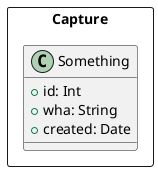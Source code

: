 @startuml meusys

package Capture <<Rectangle>> {

  ' alguma coisa
  class Something {  
    + id: Int
    + wha: String
    + created: Date
  }

}

@enduml 